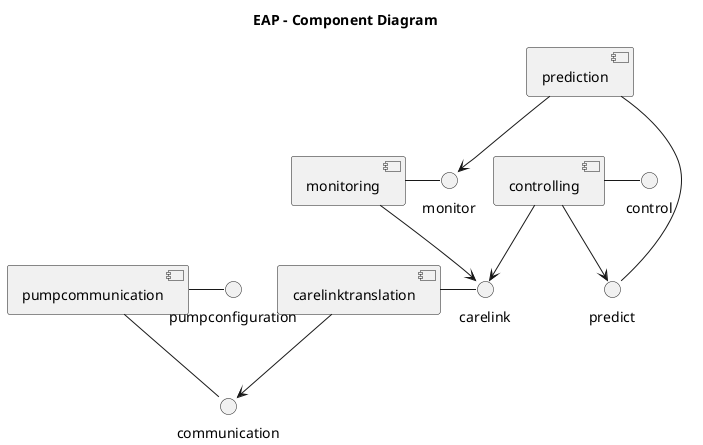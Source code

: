 @startuml

title EAP - Component Diagram

[pumpcommunication] -- communication
[pumpcommunication] - pumpconfiguration
[carelinktranslation] - carelink
[monitoring] - monitor
[prediction] - predict
[controlling] - control

[carelinktranslation] --> communication
[monitoring] --> carelink
[prediction] --> monitor
[controlling] --> predict
[controlling] --> carelink


@enduml
